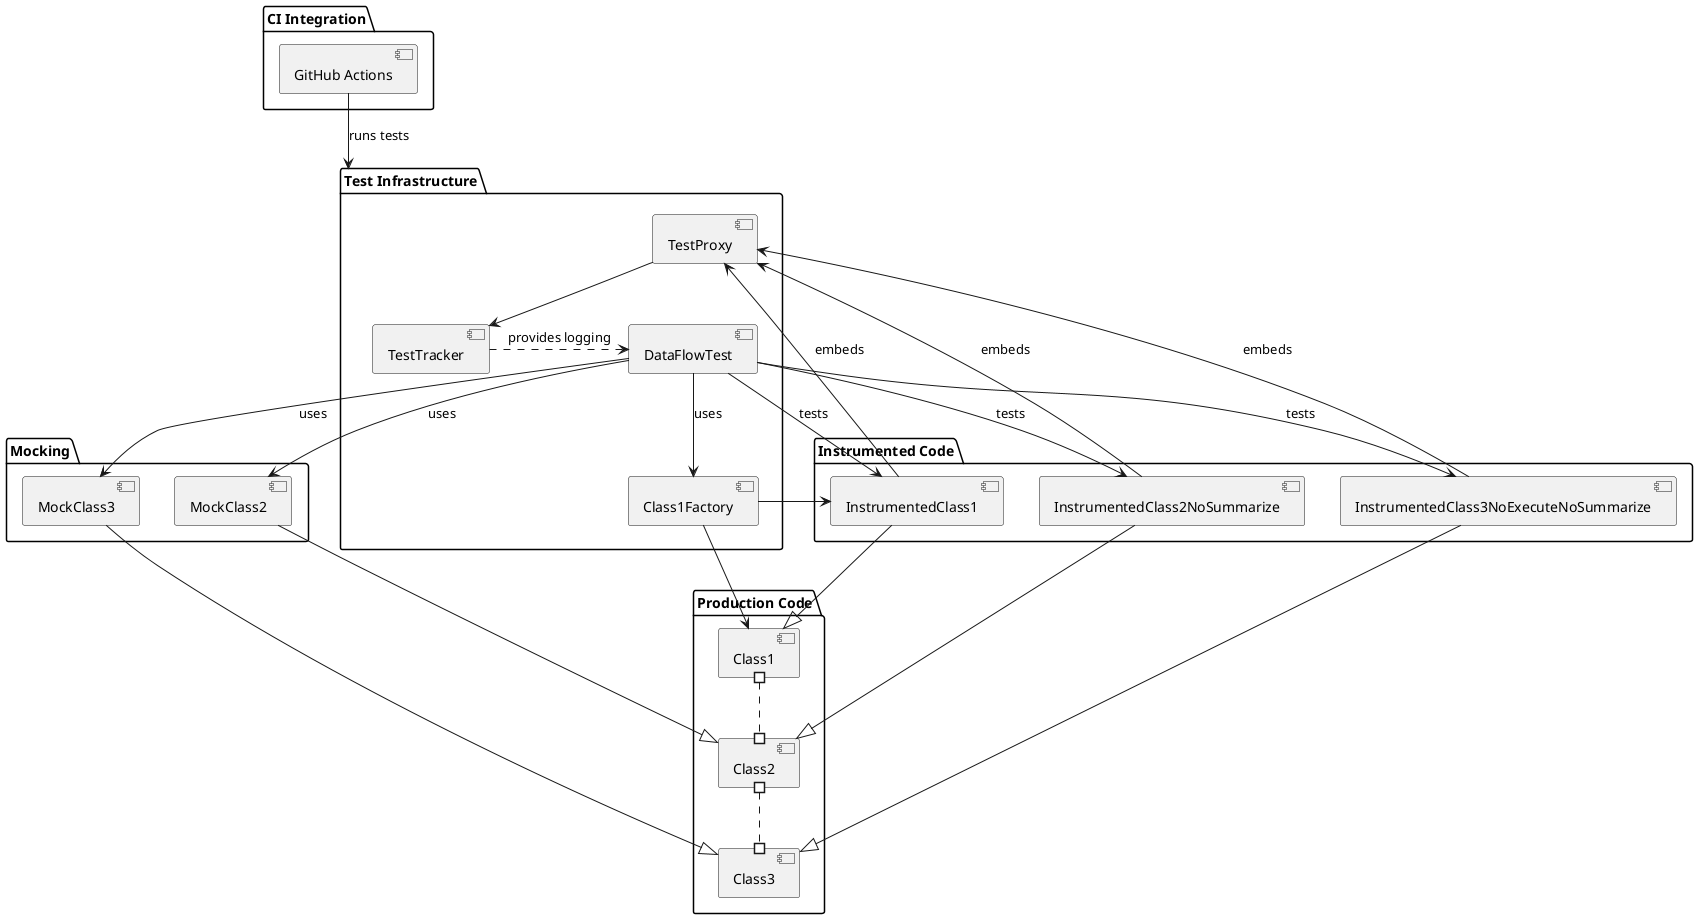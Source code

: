 ```plantuml
@startuml
skinparam monochrome true

' Define packages and components
package "Production Code" {
  [Class1] #..# [Class2]
  [Class2] #..# [Class3]
}

package "Instrumented Code" {
  [InstrumentedClass1] -|> [Class1]
  [InstrumentedClass2NoSummarize] -|> [Class2]
  [InstrumentedClass3NoExecuteNoSummarize] -|> [Class3]
}

package "Test Infrastructure" {
  [TestProxy] --> [TestTracker]
  [TestTracker] .> [DataFlowTest] : provides logging
  [Class1Factory] --> [Class1]
  [Class1Factory] --> [InstrumentedClass1]
}

package "Mocking" {
  [MockClass2] -|> [Class2]
  [MockClass3] -|> [Class3]
}

package "CI Integration" {
  [GitHub Actions] --> [Test Infrastructure] : runs tests
}

' Relationships between components
[InstrumentedClass1] --> [TestProxy] : embeds
[InstrumentedClass2NoSummarize] --> [TestProxy] : embeds
[InstrumentedClass3NoExecuteNoSummarize] --> [TestProxy] : embeds

[DataFlowTest] --> [Class1Factory] : uses
[DataFlowTest] --> [MockClass2] : uses
[DataFlowTest] --> [MockClass3] : uses

' Test execution flow
[DataFlowTest] --> [InstrumentedClass1] : tests
[DataFlowTest] --> [InstrumentedClass2NoSummarize] : tests
[DataFlowTest] --> [InstrumentedClass3NoExecuteNoSummarize] : tests

@enduml
```